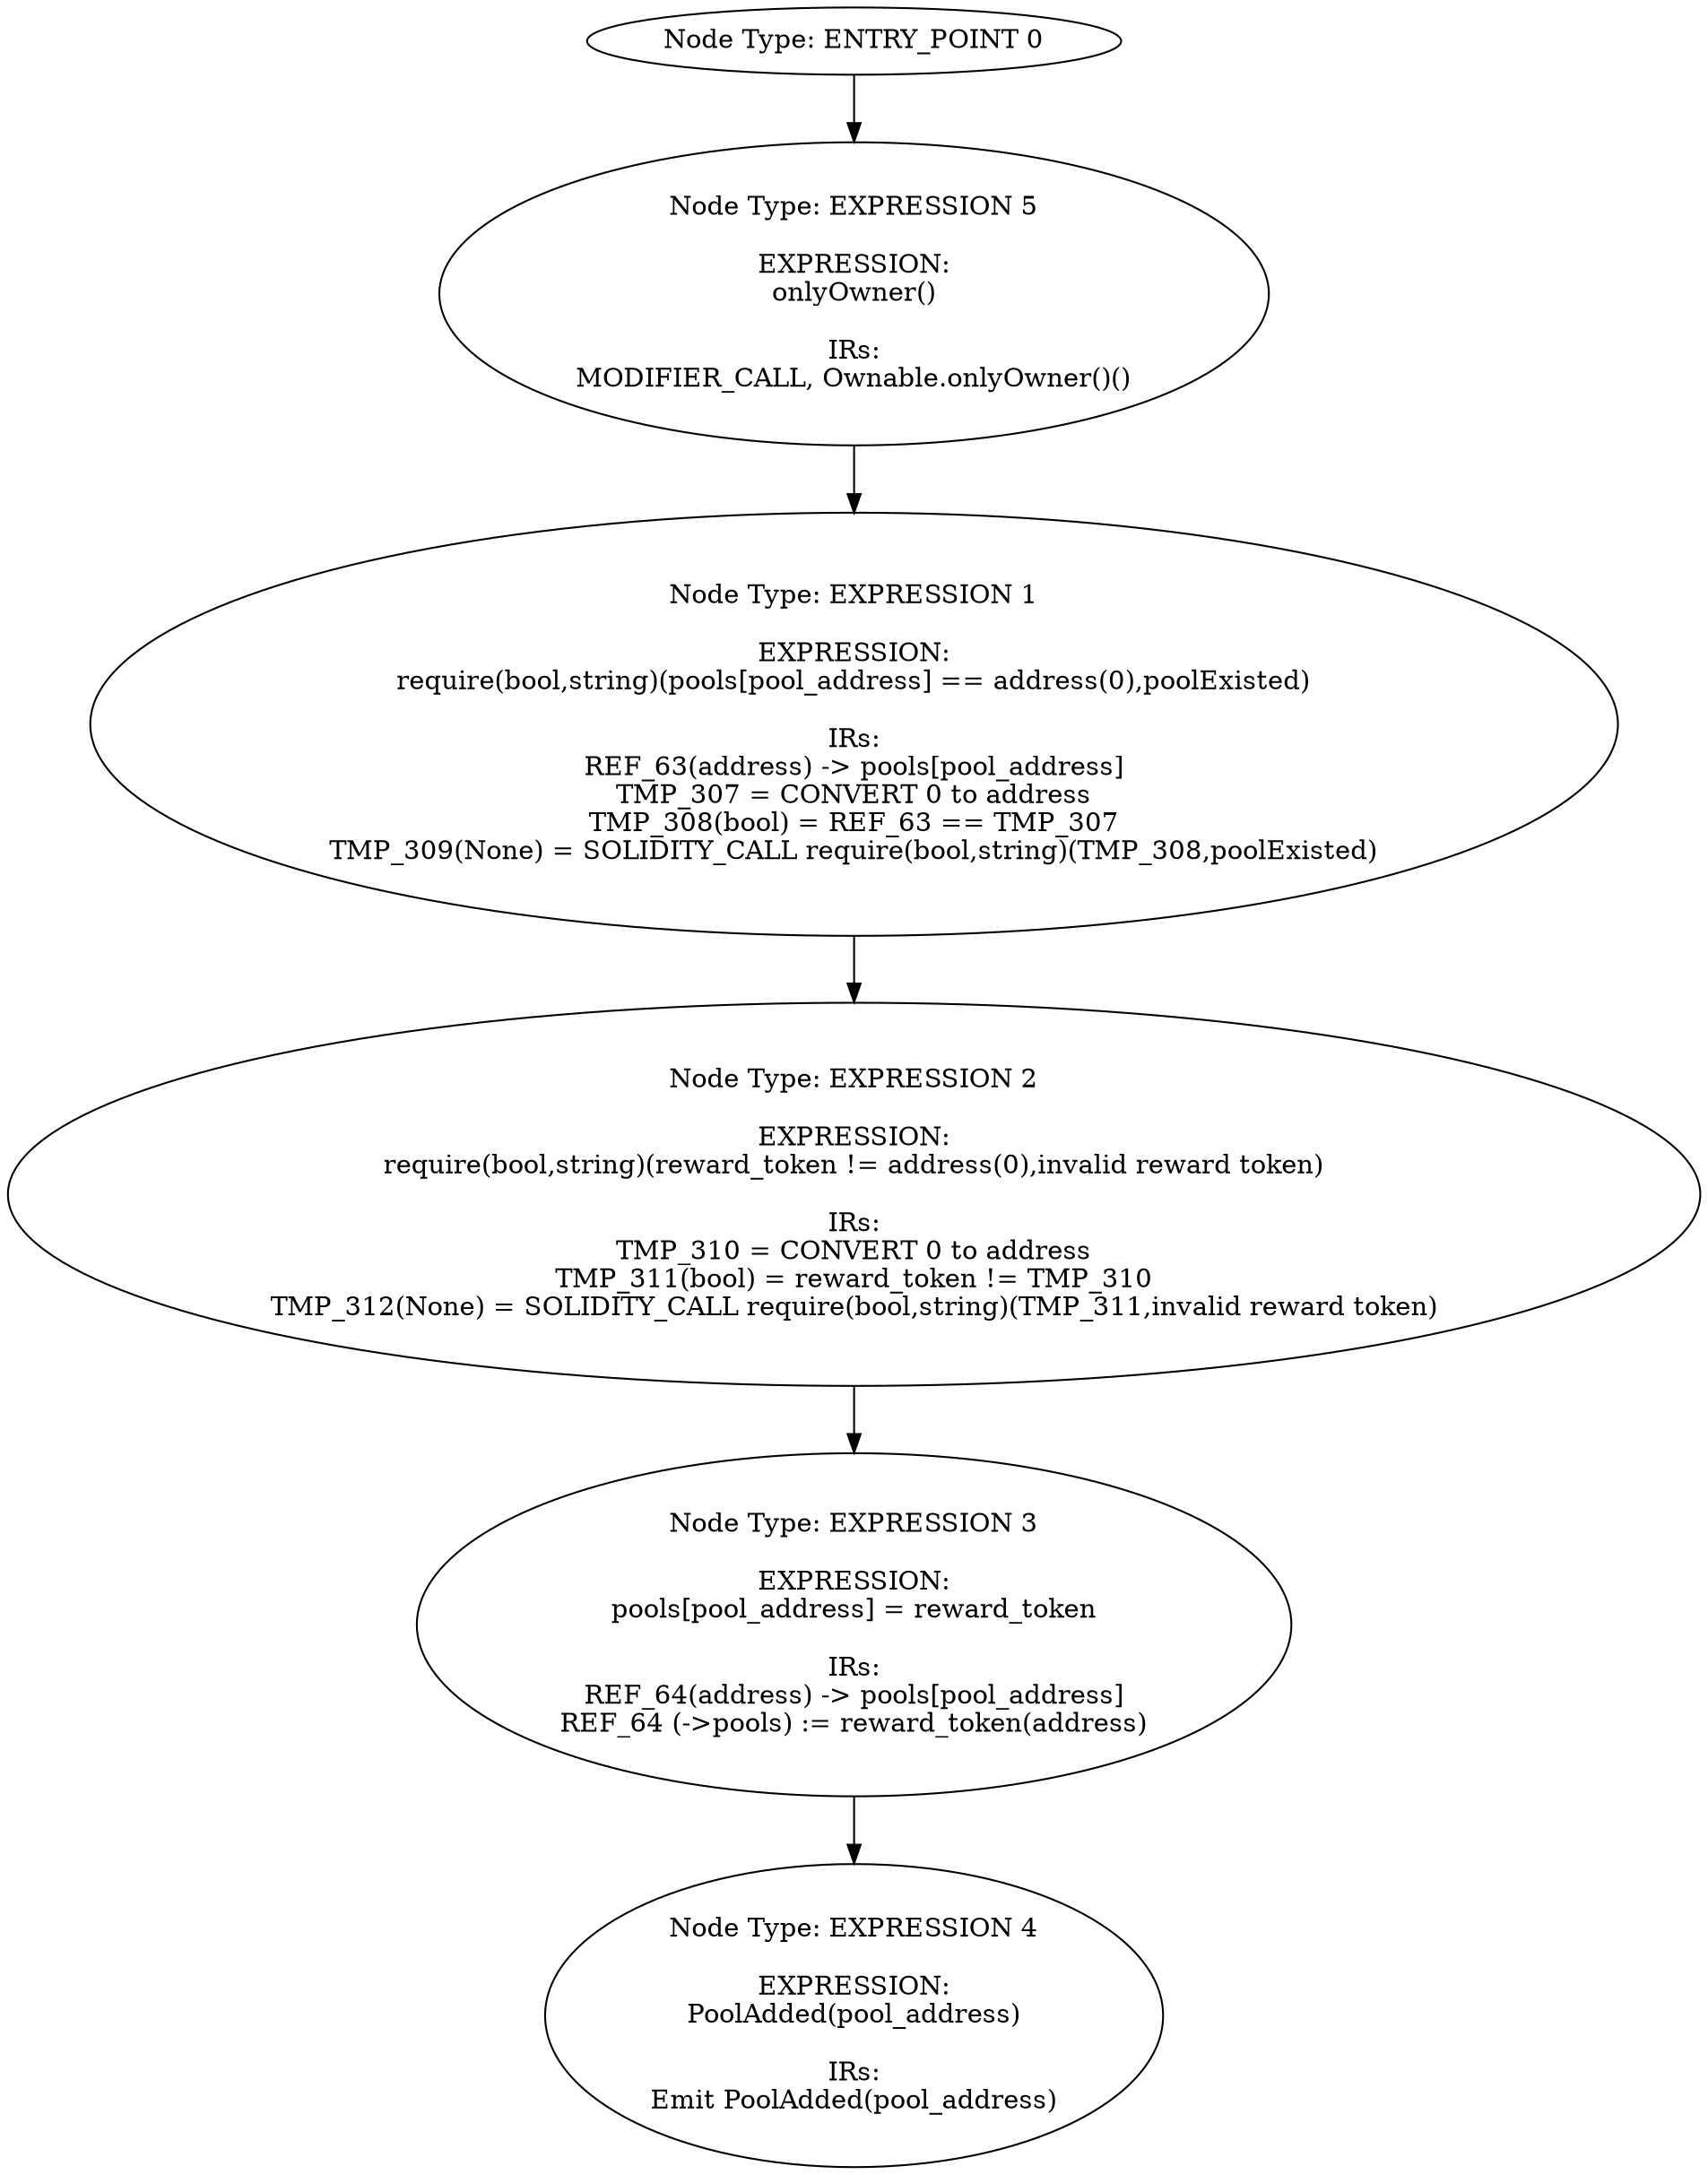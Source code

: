 digraph{
0[label="Node Type: ENTRY_POINT 0
"];
0->5;
1[label="Node Type: EXPRESSION 1

EXPRESSION:
require(bool,string)(pools[pool_address] == address(0),poolExisted)

IRs:
REF_63(address) -> pools[pool_address]
TMP_307 = CONVERT 0 to address
TMP_308(bool) = REF_63 == TMP_307
TMP_309(None) = SOLIDITY_CALL require(bool,string)(TMP_308,poolExisted)"];
1->2;
2[label="Node Type: EXPRESSION 2

EXPRESSION:
require(bool,string)(reward_token != address(0),invalid reward token)

IRs:
TMP_310 = CONVERT 0 to address
TMP_311(bool) = reward_token != TMP_310
TMP_312(None) = SOLIDITY_CALL require(bool,string)(TMP_311,invalid reward token)"];
2->3;
3[label="Node Type: EXPRESSION 3

EXPRESSION:
pools[pool_address] = reward_token

IRs:
REF_64(address) -> pools[pool_address]
REF_64 (->pools) := reward_token(address)"];
3->4;
4[label="Node Type: EXPRESSION 4

EXPRESSION:
PoolAdded(pool_address)

IRs:
Emit PoolAdded(pool_address)"];
5[label="Node Type: EXPRESSION 5

EXPRESSION:
onlyOwner()

IRs:
MODIFIER_CALL, Ownable.onlyOwner()()"];
5->1;
}
